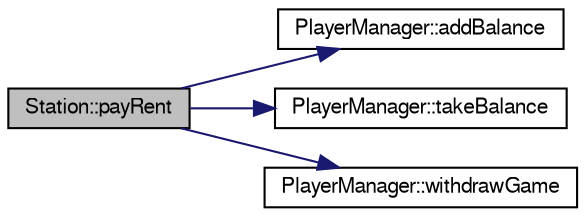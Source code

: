 digraph G
{
  edge [fontname="FreeSans",fontsize="10",labelfontname="FreeSans",labelfontsize="10"];
  node [fontname="FreeSans",fontsize="10",shape=record];
  rankdir="LR";
  Node1 [label="Station::payRent",height=0.2,width=0.4,color="black", fillcolor="grey75", style="filled" fontcolor="black"];
  Node1 -> Node2 [color="midnightblue",fontsize="10",style="solid",fontname="FreeSans"];
  Node2 [label="PlayerManager::addBalance",height=0.2,width=0.4,color="black", fillcolor="white", style="filled",URL="$class_player_manager.html#a4e660a4278d6c5b1576ec3980b8e69e5",tooltip="method that adds an amount of money to the balance of the Player"];
  Node1 -> Node3 [color="midnightblue",fontsize="10",style="solid",fontname="FreeSans"];
  Node3 [label="PlayerManager::takeBalance",height=0.2,width=0.4,color="black", fillcolor="white", style="filled",URL="$class_player_manager.html#acd9bbb63c6003cbfd4ef914752f3e17f",tooltip="takes an amount of money from the balance of the Player"];
  Node1 -> Node4 [color="midnightblue",fontsize="10",style="solid",fontname="FreeSans"];
  Node4 [label="PlayerManager::withdrawGame",height=0.2,width=0.4,color="black", fillcolor="white", style="filled",URL="$class_player_manager.html#a2662d0fde18eaa035413f9131fcdfbb1",tooltip="method that the current player quits the game"];
}
